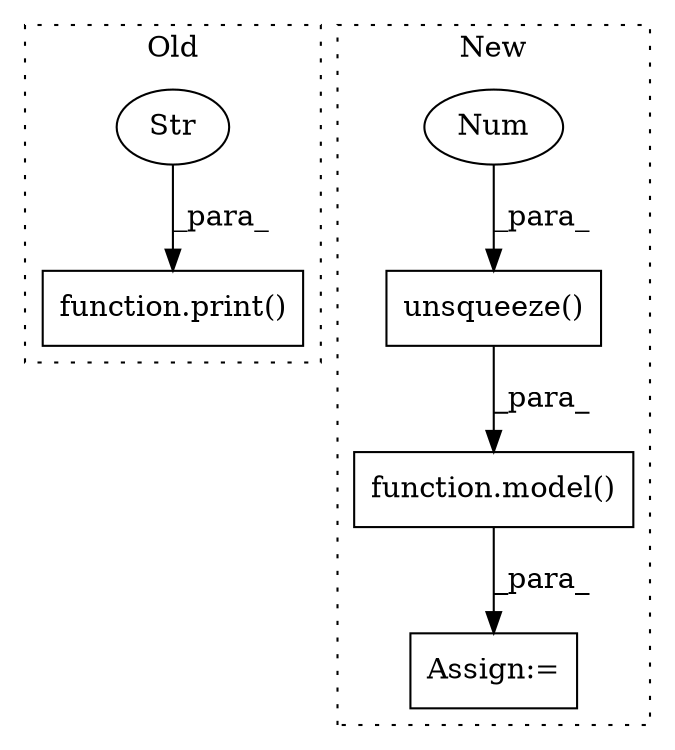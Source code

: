 digraph G {
subgraph cluster0 {
1 [label="function.print()" a="75" s="2715,2748" l="7,1" shape="box"];
4 [label="Str" a="66" s="2722" l="12" shape="ellipse"];
label = "Old";
style="dotted";
}
subgraph cluster1 {
2 [label="function.model()" a="75" s="4294,4318" l="6,1" shape="box"];
3 [label="Assign:=" a="68" s="4291" l="3" shape="box"];
5 [label="unsqueeze()" a="75" s="4148,4178" l="29,1" shape="box"];
6 [label="Num" a="76" s="4177" l="1" shape="ellipse"];
label = "New";
style="dotted";
}
2 -> 3 [label="_para_"];
4 -> 1 [label="_para_"];
5 -> 2 [label="_para_"];
6 -> 5 [label="_para_"];
}
